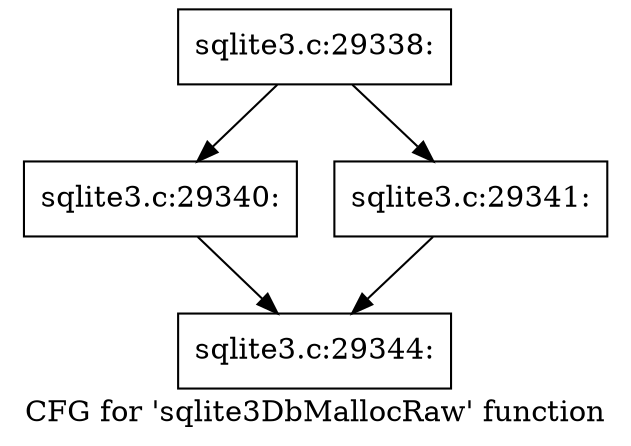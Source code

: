 digraph "CFG for 'sqlite3DbMallocRaw' function" {
	label="CFG for 'sqlite3DbMallocRaw' function";

	Node0x55c0f8700b80 [shape=record,label="{sqlite3.c:29338:}"];
	Node0x55c0f8700b80 -> Node0x55c0f87013f0;
	Node0x55c0f8700b80 -> Node0x55c0f87009d0;
	Node0x55c0f87013f0 [shape=record,label="{sqlite3.c:29340:}"];
	Node0x55c0f87013f0 -> Node0x55c0f8700c70;
	Node0x55c0f87009d0 [shape=record,label="{sqlite3.c:29341:}"];
	Node0x55c0f87009d0 -> Node0x55c0f8700c70;
	Node0x55c0f8700c70 [shape=record,label="{sqlite3.c:29344:}"];
}

